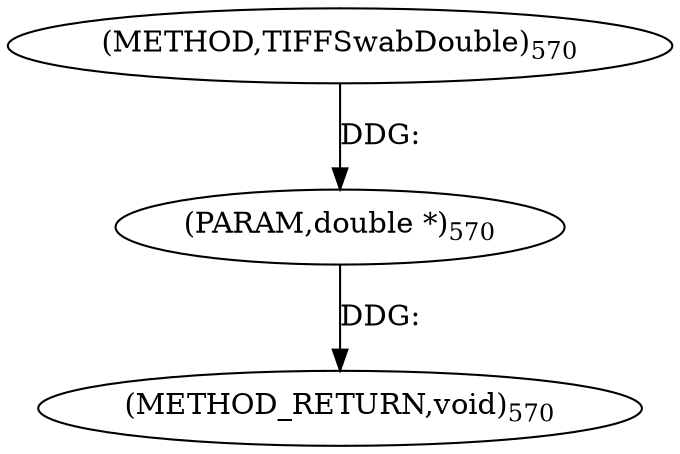 digraph "TIFFSwabDouble" {  
"9221" [label = <(METHOD,TIFFSwabDouble)<SUB>570</SUB>> ]
"9223" [label = <(METHOD_RETURN,void)<SUB>570</SUB>> ]
"9222" [label = <(PARAM,double *)<SUB>570</SUB>> ]
  "9222" -> "9223"  [ label = "DDG: "] 
  "9221" -> "9222"  [ label = "DDG: "] 
}
